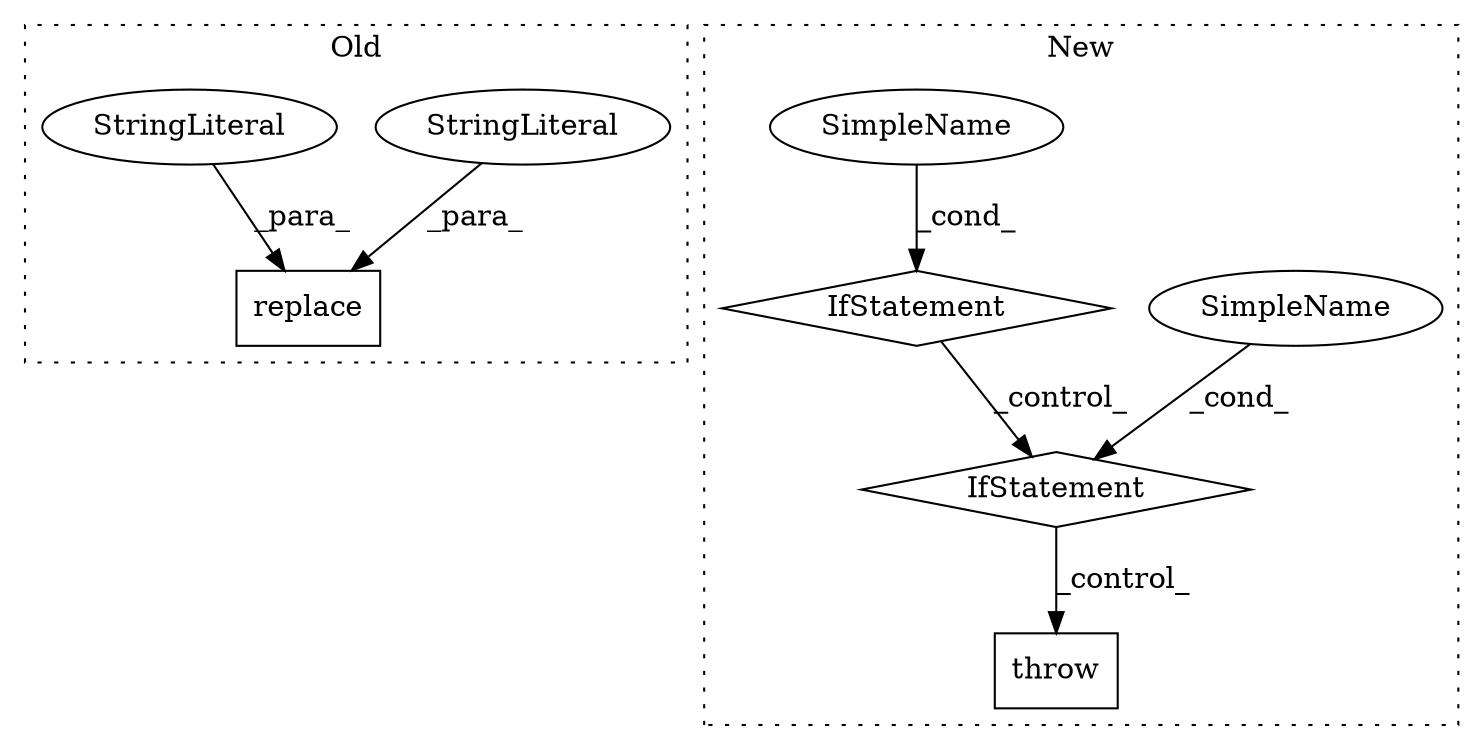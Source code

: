 digraph G {
subgraph cluster0 {
1 [label="replace" a="32" s="17276,17303" l="8,1" shape="box"];
3 [label="StringLiteral" a="45" s="17284" l="9" shape="ellipse"];
4 [label="StringLiteral" a="45" s="17294" l="9" shape="ellipse"];
label = "Old";
style="dotted";
}
subgraph cluster1 {
2 [label="throw" a="53" s="18951" l="6" shape="box"];
5 [label="IfStatement" a="25" s="18854,18913" l="4,2" shape="diamond"];
6 [label="SimpleName" a="42" s="" l="" shape="ellipse"];
7 [label="SimpleName" a="42" s="" l="" shape="ellipse"];
8 [label="IfStatement" a="25" s="18684,18748" l="4,2" shape="diamond"];
label = "New";
style="dotted";
}
3 -> 1 [label="_para_"];
4 -> 1 [label="_para_"];
5 -> 2 [label="_control_"];
6 -> 5 [label="_cond_"];
7 -> 8 [label="_cond_"];
8 -> 5 [label="_control_"];
}